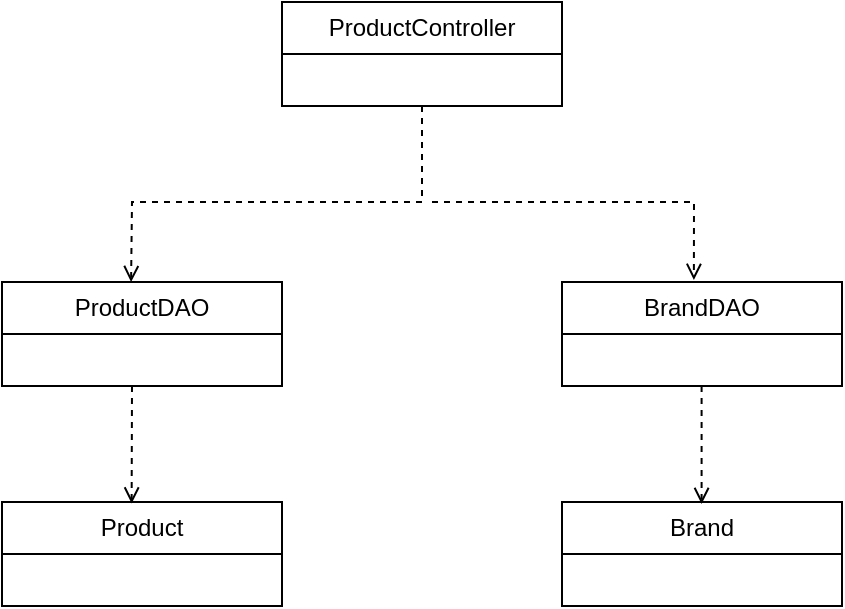 <mxfile version="21.7.5" type="device">
  <diagram name="Page-1" id="_nZHI8NYuNMjpibNF_YI">
    <mxGraphModel dx="414" dy="242" grid="1" gridSize="10" guides="1" tooltips="1" connect="1" arrows="1" fold="1" page="1" pageScale="1" pageWidth="850" pageHeight="1100" math="0" shadow="0">
      <root>
        <mxCell id="0" />
        <mxCell id="1" parent="0" />
        <mxCell id="x5aBzQ1-8pdWngKZEiVQ-1" value="ProductController" style="swimlane;fontStyle=0;childLayout=stackLayout;horizontal=1;startSize=26;fillColor=none;horizontalStack=0;resizeParent=1;resizeParentMax=0;resizeLast=0;collapsible=1;marginBottom=0;whiteSpace=wrap;html=1;" parent="1" vertex="1">
          <mxGeometry x="355" y="130" width="140" height="52" as="geometry" />
        </mxCell>
        <mxCell id="iskKEP4UwkhSu7QU3uO3-1" value="ProductDAO" style="swimlane;fontStyle=0;childLayout=stackLayout;horizontal=1;startSize=26;fillColor=none;horizontalStack=0;resizeParent=1;resizeParentMax=0;resizeLast=0;collapsible=1;marginBottom=0;whiteSpace=wrap;html=1;" vertex="1" parent="1">
          <mxGeometry x="215" y="270" width="140" height="52" as="geometry" />
        </mxCell>
        <mxCell id="iskKEP4UwkhSu7QU3uO3-2" value="BrandDAO" style="swimlane;fontStyle=0;childLayout=stackLayout;horizontal=1;startSize=26;fillColor=none;horizontalStack=0;resizeParent=1;resizeParentMax=0;resizeLast=0;collapsible=1;marginBottom=0;whiteSpace=wrap;html=1;" vertex="1" parent="1">
          <mxGeometry x="495" y="270" width="140" height="52" as="geometry" />
        </mxCell>
        <mxCell id="iskKEP4UwkhSu7QU3uO3-3" value="Product" style="swimlane;fontStyle=0;childLayout=stackLayout;horizontal=1;startSize=26;fillColor=none;horizontalStack=0;resizeParent=1;resizeParentMax=0;resizeLast=0;collapsible=1;marginBottom=0;whiteSpace=wrap;html=1;" vertex="1" parent="1">
          <mxGeometry x="215" y="380" width="140" height="52" as="geometry" />
        </mxCell>
        <mxCell id="iskKEP4UwkhSu7QU3uO3-4" value="Brand" style="swimlane;fontStyle=0;childLayout=stackLayout;horizontal=1;startSize=26;fillColor=none;horizontalStack=0;resizeParent=1;resizeParentMax=0;resizeLast=0;collapsible=1;marginBottom=0;whiteSpace=wrap;html=1;" vertex="1" parent="1">
          <mxGeometry x="495" y="380" width="140" height="52" as="geometry" />
        </mxCell>
        <mxCell id="iskKEP4UwkhSu7QU3uO3-5" value="" style="endArrow=open;html=1;rounded=0;entryX=0.461;entryY=0.001;entryDx=0;entryDy=0;entryPerimeter=0;exitX=0.5;exitY=1;exitDx=0;exitDy=0;dashed=1;endFill=0;" edge="1" parent="1" source="x5aBzQ1-8pdWngKZEiVQ-1" target="iskKEP4UwkhSu7QU3uO3-1">
          <mxGeometry width="50" height="50" relative="1" as="geometry">
            <mxPoint x="250" y="220" as="sourcePoint" />
            <mxPoint x="300" y="170" as="targetPoint" />
            <Array as="points">
              <mxPoint x="425" y="230" />
              <mxPoint x="280" y="230" />
            </Array>
          </mxGeometry>
        </mxCell>
        <mxCell id="iskKEP4UwkhSu7QU3uO3-7" value="" style="endArrow=open;html=1;rounded=0;entryX=0.471;entryY=-0.02;entryDx=0;entryDy=0;entryPerimeter=0;dashed=1;endFill=0;" edge="1" parent="1" target="iskKEP4UwkhSu7QU3uO3-2">
          <mxGeometry width="50" height="50" relative="1" as="geometry">
            <mxPoint x="430" y="230" as="sourcePoint" />
            <mxPoint x="291" y="277" as="targetPoint" />
            <Array as="points">
              <mxPoint x="561" y="230" />
            </Array>
          </mxGeometry>
        </mxCell>
        <mxCell id="iskKEP4UwkhSu7QU3uO3-8" value="" style="endArrow=open;html=1;rounded=0;entryX=0.463;entryY=0.014;entryDx=0;entryDy=0;entryPerimeter=0;dashed=1;endFill=0;" edge="1" parent="1" target="iskKEP4UwkhSu7QU3uO3-3">
          <mxGeometry width="50" height="50" relative="1" as="geometry">
            <mxPoint x="280" y="322" as="sourcePoint" />
            <mxPoint x="276.88" y="382.468" as="targetPoint" />
            <Array as="points" />
          </mxGeometry>
        </mxCell>
        <mxCell id="iskKEP4UwkhSu7QU3uO3-9" value="" style="endArrow=open;html=1;rounded=0;entryX=0.463;entryY=0.014;entryDx=0;entryDy=0;entryPerimeter=0;dashed=1;endFill=0;" edge="1" parent="1">
          <mxGeometry width="50" height="50" relative="1" as="geometry">
            <mxPoint x="564.8" y="322" as="sourcePoint" />
            <mxPoint x="564.8" y="381" as="targetPoint" />
            <Array as="points" />
          </mxGeometry>
        </mxCell>
      </root>
    </mxGraphModel>
  </diagram>
</mxfile>
